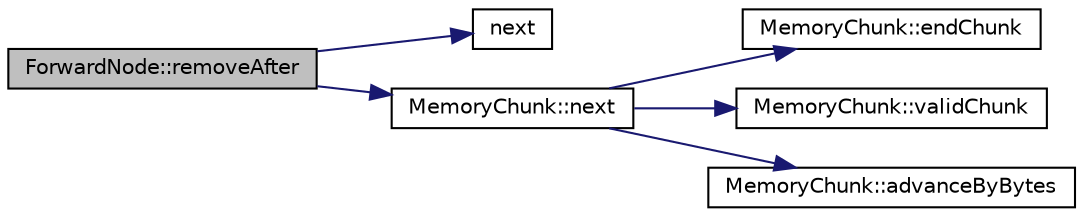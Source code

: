 digraph "ForwardNode::removeAfter"
{
  edge [fontname="Helvetica",fontsize="10",labelfontname="Helvetica",labelfontsize="10"];
  node [fontname="Helvetica",fontsize="10",shape=record];
  rankdir="LR";
  Node40 [label="ForwardNode::removeAfter",height=0.2,width=0.4,color="black", fillcolor="grey75", style="filled", fontcolor="black"];
  Node40 -> Node41 [color="midnightblue",fontsize="10",style="solid",fontname="Helvetica"];
  Node41 [label="next",height=0.2,width=0.4,color="black", fillcolor="white", style="filled",URL="$d9/df6/_memory_chunk_8h.html#a76a3ce8ac02f8af29de2179cebb0c8a1"];
  Node40 -> Node42 [color="midnightblue",fontsize="10",style="solid",fontname="Helvetica"];
  Node42 [label="MemoryChunk::next",height=0.2,width=0.4,color="black", fillcolor="white", style="filled",URL="$d4/d1d/class_memory_chunk.html#a4cdc4796b4fe962c6cbf386bf82c4f0a"];
  Node42 -> Node43 [color="midnightblue",fontsize="10",style="solid",fontname="Helvetica"];
  Node43 [label="MemoryChunk::endChunk",height=0.2,width=0.4,color="black", fillcolor="white", style="filled",URL="$d4/d1d/class_memory_chunk.html#a5cb5ae2b25f743044da9ac8121eb810e"];
  Node42 -> Node44 [color="midnightblue",fontsize="10",style="solid",fontname="Helvetica"];
  Node44 [label="MemoryChunk::validChunk",height=0.2,width=0.4,color="black", fillcolor="white", style="filled",URL="$d4/d1d/class_memory_chunk.html#acc575b5a85e63afc79f121b6ba71fbb2"];
  Node42 -> Node45 [color="midnightblue",fontsize="10",style="solid",fontname="Helvetica"];
  Node45 [label="MemoryChunk::advanceByBytes",height=0.2,width=0.4,color="black", fillcolor="white", style="filled",URL="$d4/d1d/class_memory_chunk.html#aae8721905aad927f06d2a4860196d86f"];
}
